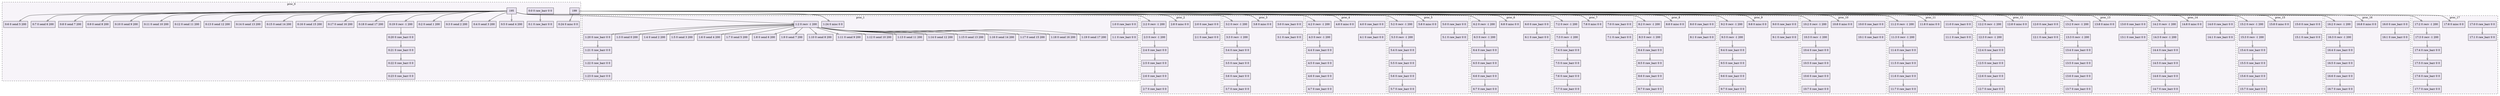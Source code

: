 digraph{node[shape=record style=filled colorscheme=purd9 fillcolor=2];subgraph cluster0{style=dashed;colorscheme=purd9;bgcolor=1;edge[arrowhead=empty];label=proc_0;0[label="0:0 0 raw_barr 0 0"];1[label="0:1 0 raw_barr 0 0"];2[label="0:2 0 send 1 200"];3[label="0:3 0 send 2 200"];4[label="0:4 0 send 3 200"];5[label="0:5 0 send 4 200"];6[label="0:6 0 send 5 200"];7[label="0:7 0 send 6 200"];8[label="0:8 0 send 7 200"];9[label="0:9 0 send 8 200"];10[label="0:10 0 send 9 200"];11[label="0:11 0 send 10 200"];12[label="0:12 0 send 11 200"];13[label="0:13 0 send 12 200"];14[label="0:14 0 send 13 200"];15[label="0:15 0 send 14 200"];16[label="0:16 0 send 15 200"];17[label="0:17 0 send 16 200"];18[label="0:18 0 send 17 200"];19[label="0:19 0 recv -1 200"];20[label="0:20 0 raw_barr 0 0"];21[label="0:21 0 raw_barr 0 0"];22[label="0:22 0 raw_barr 0 0"];23[label="0:23 0 raw_barr 0 0"];24[label="0:24 0 misc 0 0"];0->1;195->2;195->3;195->4;195->5;195->6;195->7;195->8;195->9;195->10;195->11;195->12;195->13;195->14;195->15;195->16;195->17;195->18;195->19;19->20;20->21;21->22;22->23;199->24;}subgraph cluster1{style=dashed;colorscheme=purd9;bgcolor=1;edge[arrowhead=empty];label=proc_1;25[label="1:0 0 raw_barr 0 0"];26[label="1:1 0 raw_barr 0 0"];27[label="1:2 0 recv -1 200"];28[label="1:3 0 send 0 200"];29[label="1:4 0 send 2 200"];30[label="1:5 0 send 3 200"];31[label="1:6 0 send 4 200"];32[label="1:7 0 send 5 200"];33[label="1:8 0 send 6 200"];34[label="1:9 0 send 7 200"];35[label="1:10 0 send 8 200"];36[label="1:11 0 send 9 200"];37[label="1:12 0 send 10 200"];38[label="1:13 0 send 11 200"];39[label="1:14 0 send 12 200"];40[label="1:15 0 send 13 200"];41[label="1:16 0 send 14 200"];42[label="1:17 0 send 15 200"];43[label="1:18 0 send 16 200"];44[label="1:19 0 send 17 200"];45[label="1:20 0 raw_barr 0 0"];46[label="1:21 0 raw_barr 0 0"];47[label="1:22 0 raw_barr 0 0"];48[label="1:23 0 raw_barr 0 0"];49[label="1:24 0 misc 0 0"];25->26;195->27;27->28;27->29;27->30;27->31;27->32;27->33;27->34;27->35;27->36;27->37;27->38;27->39;27->40;27->41;27->42;27->43;27->44;27->45;45->46;46->47;47->48;199->49;}subgraph cluster2{style=dashed;colorscheme=purd9;bgcolor=1;edge[arrowhead=empty];label=proc_2;50[label="2:0 0 raw_barr 0 0"];51[label="2:1 0 raw_barr 0 0"];52[label="2:2 0 recv -1 200"];53[label="2:3 0 recv -1 200"];54[label="2:4 0 raw_barr 0 0"];55[label="2:5 0 raw_barr 0 0"];56[label="2:6 0 raw_barr 0 0"];57[label="2:7 0 raw_barr 0 0"];58[label="2:8 0 misc 0 0"];50->51;195->52;52->53;53->54;54->55;55->56;56->57;199->58;}subgraph cluster3{style=dashed;colorscheme=purd9;bgcolor=1;edge[arrowhead=empty];label=proc_3;59[label="3:0 0 raw_barr 0 0"];60[label="3:1 0 raw_barr 0 0"];61[label="3:2 0 recv -1 200"];62[label="3:3 0 recv -1 200"];63[label="3:4 0 raw_barr 0 0"];64[label="3:5 0 raw_barr 0 0"];65[label="3:6 0 raw_barr 0 0"];66[label="3:7 0 raw_barr 0 0"];67[label="3:8 0 misc 0 0"];59->60;195->61;61->62;62->63;63->64;64->65;65->66;199->67;}subgraph cluster4{style=dashed;colorscheme=purd9;bgcolor=1;edge[arrowhead=empty];label=proc_4;68[label="4:0 0 raw_barr 0 0"];69[label="4:1 0 raw_barr 0 0"];70[label="4:2 0 recv -1 200"];71[label="4:3 0 recv -1 200"];72[label="4:4 0 raw_barr 0 0"];73[label="4:5 0 raw_barr 0 0"];74[label="4:6 0 raw_barr 0 0"];75[label="4:7 0 raw_barr 0 0"];76[label="4:8 0 misc 0 0"];68->69;195->70;70->71;71->72;72->73;73->74;74->75;199->76;}subgraph cluster5{style=dashed;colorscheme=purd9;bgcolor=1;edge[arrowhead=empty];label=proc_5;77[label="5:0 0 raw_barr 0 0"];78[label="5:1 0 raw_barr 0 0"];79[label="5:2 0 recv -1 200"];80[label="5:3 0 recv -1 200"];81[label="5:4 0 raw_barr 0 0"];82[label="5:5 0 raw_barr 0 0"];83[label="5:6 0 raw_barr 0 0"];84[label="5:7 0 raw_barr 0 0"];85[label="5:8 0 misc 0 0"];77->78;195->79;79->80;80->81;81->82;82->83;83->84;199->85;}subgraph cluster6{style=dashed;colorscheme=purd9;bgcolor=1;edge[arrowhead=empty];label=proc_6;86[label="6:0 0 raw_barr 0 0"];87[label="6:1 0 raw_barr 0 0"];88[label="6:2 0 recv -1 200"];89[label="6:3 0 recv -1 200"];90[label="6:4 0 raw_barr 0 0"];91[label="6:5 0 raw_barr 0 0"];92[label="6:6 0 raw_barr 0 0"];93[label="6:7 0 raw_barr 0 0"];94[label="6:8 0 misc 0 0"];86->87;195->88;88->89;89->90;90->91;91->92;92->93;199->94;}subgraph cluster7{style=dashed;colorscheme=purd9;bgcolor=1;edge[arrowhead=empty];label=proc_7;95[label="7:0 0 raw_barr 0 0"];96[label="7:1 0 raw_barr 0 0"];97[label="7:2 0 recv -1 200"];98[label="7:3 0 recv -1 200"];99[label="7:4 0 raw_barr 0 0"];100[label="7:5 0 raw_barr 0 0"];101[label="7:6 0 raw_barr 0 0"];102[label="7:7 0 raw_barr 0 0"];103[label="7:8 0 misc 0 0"];95->96;195->97;97->98;98->99;99->100;100->101;101->102;199->103;}subgraph cluster8{style=dashed;colorscheme=purd9;bgcolor=1;edge[arrowhead=empty];label=proc_8;104[label="8:0 0 raw_barr 0 0"];105[label="8:1 0 raw_barr 0 0"];106[label="8:2 0 recv -1 200"];107[label="8:3 0 recv -1 200"];108[label="8:4 0 raw_barr 0 0"];109[label="8:5 0 raw_barr 0 0"];110[label="8:6 0 raw_barr 0 0"];111[label="8:7 0 raw_barr 0 0"];112[label="8:8 0 misc 0 0"];104->105;195->106;106->107;107->108;108->109;109->110;110->111;199->112;}subgraph cluster9{style=dashed;colorscheme=purd9;bgcolor=1;edge[arrowhead=empty];label=proc_9;113[label="9:0 0 raw_barr 0 0"];114[label="9:1 0 raw_barr 0 0"];115[label="9:2 0 recv -1 200"];116[label="9:3 0 recv -1 200"];117[label="9:4 0 raw_barr 0 0"];118[label="9:5 0 raw_barr 0 0"];119[label="9:6 0 raw_barr 0 0"];120[label="9:7 0 raw_barr 0 0"];121[label="9:8 0 misc 0 0"];113->114;195->115;115->116;116->117;117->118;118->119;119->120;199->121;}subgraph cluster10{style=dashed;colorscheme=purd9;bgcolor=1;edge[arrowhead=empty];label=proc_10;122[label="10:0 0 raw_barr 0 0"];123[label="10:1 0 raw_barr 0 0"];124[label="10:2 0 recv -1 200"];125[label="10:3 0 recv -1 200"];126[label="10:4 0 raw_barr 0 0"];127[label="10:5 0 raw_barr 0 0"];128[label="10:6 0 raw_barr 0 0"];129[label="10:7 0 raw_barr 0 0"];130[label="10:8 0 misc 0 0"];122->123;195->124;124->125;125->126;126->127;127->128;128->129;199->130;}subgraph cluster11{style=dashed;colorscheme=purd9;bgcolor=1;edge[arrowhead=empty];label=proc_11;131[label="11:0 0 raw_barr 0 0"];132[label="11:1 0 raw_barr 0 0"];133[label="11:2 0 recv -1 200"];134[label="11:3 0 recv -1 200"];135[label="11:4 0 raw_barr 0 0"];136[label="11:5 0 raw_barr 0 0"];137[label="11:6 0 raw_barr 0 0"];138[label="11:7 0 raw_barr 0 0"];139[label="11:8 0 misc 0 0"];131->132;195->133;133->134;134->135;135->136;136->137;137->138;199->139;}subgraph cluster12{style=dashed;colorscheme=purd9;bgcolor=1;edge[arrowhead=empty];label=proc_12;140[label="12:0 0 raw_barr 0 0"];141[label="12:1 0 raw_barr 0 0"];142[label="12:2 0 recv -1 200"];143[label="12:3 0 recv -1 200"];144[label="12:4 0 raw_barr 0 0"];145[label="12:5 0 raw_barr 0 0"];146[label="12:6 0 raw_barr 0 0"];147[label="12:7 0 raw_barr 0 0"];148[label="12:8 0 misc 0 0"];140->141;195->142;142->143;143->144;144->145;145->146;146->147;199->148;}subgraph cluster13{style=dashed;colorscheme=purd9;bgcolor=1;edge[arrowhead=empty];label=proc_13;149[label="13:0 0 raw_barr 0 0"];150[label="13:1 0 raw_barr 0 0"];151[label="13:2 0 recv -1 200"];152[label="13:3 0 recv -1 200"];153[label="13:4 0 raw_barr 0 0"];154[label="13:5 0 raw_barr 0 0"];155[label="13:6 0 raw_barr 0 0"];156[label="13:7 0 raw_barr 0 0"];157[label="13:8 0 misc 0 0"];149->150;195->151;151->152;152->153;153->154;154->155;155->156;199->157;}subgraph cluster14{style=dashed;colorscheme=purd9;bgcolor=1;edge[arrowhead=empty];label=proc_14;158[label="14:0 0 raw_barr 0 0"];159[label="14:1 0 raw_barr 0 0"];160[label="14:2 0 recv -1 200"];161[label="14:3 0 recv -1 200"];162[label="14:4 0 raw_barr 0 0"];163[label="14:5 0 raw_barr 0 0"];164[label="14:6 0 raw_barr 0 0"];165[label="14:7 0 raw_barr 0 0"];166[label="14:8 0 misc 0 0"];158->159;195->160;160->161;161->162;162->163;163->164;164->165;199->166;}subgraph cluster15{style=dashed;colorscheme=purd9;bgcolor=1;edge[arrowhead=empty];label=proc_15;167[label="15:0 0 raw_barr 0 0"];168[label="15:1 0 raw_barr 0 0"];169[label="15:2 0 recv -1 200"];170[label="15:3 0 recv -1 200"];171[label="15:4 0 raw_barr 0 0"];172[label="15:5 0 raw_barr 0 0"];173[label="15:6 0 raw_barr 0 0"];174[label="15:7 0 raw_barr 0 0"];175[label="15:8 0 misc 0 0"];167->168;195->169;169->170;170->171;171->172;172->173;173->174;199->175;}subgraph cluster16{style=dashed;colorscheme=purd9;bgcolor=1;edge[arrowhead=empty];label=proc_16;176[label="16:0 0 raw_barr 0 0"];177[label="16:1 0 raw_barr 0 0"];178[label="16:2 0 recv -1 200"];179[label="16:3 0 recv -1 200"];180[label="16:4 0 raw_barr 0 0"];181[label="16:5 0 raw_barr 0 0"];182[label="16:6 0 raw_barr 0 0"];183[label="16:7 0 raw_barr 0 0"];184[label="16:8 0 misc 0 0"];176->177;195->178;178->179;179->180;180->181;181->182;182->183;199->184;}subgraph cluster17{style=dashed;colorscheme=purd9;bgcolor=1;edge[arrowhead=empty];label=proc_17;185[label="17:0 0 raw_barr 0 0"];186[label="17:1 0 raw_barr 0 0"];187[label="17:2 0 recv -1 200"];188[label="17:3 0 recv -1 200"];189[label="17:4 0 raw_barr 0 0"];190[label="17:5 0 raw_barr 0 0"];191[label="17:6 0 raw_barr 0 0"];192[label="17:7 0 raw_barr 0 0"];193[label="17:8 0 misc 0 0"];185->186;195->187;187->188;188->189;189->190;190->191;191->192;199->193;}}